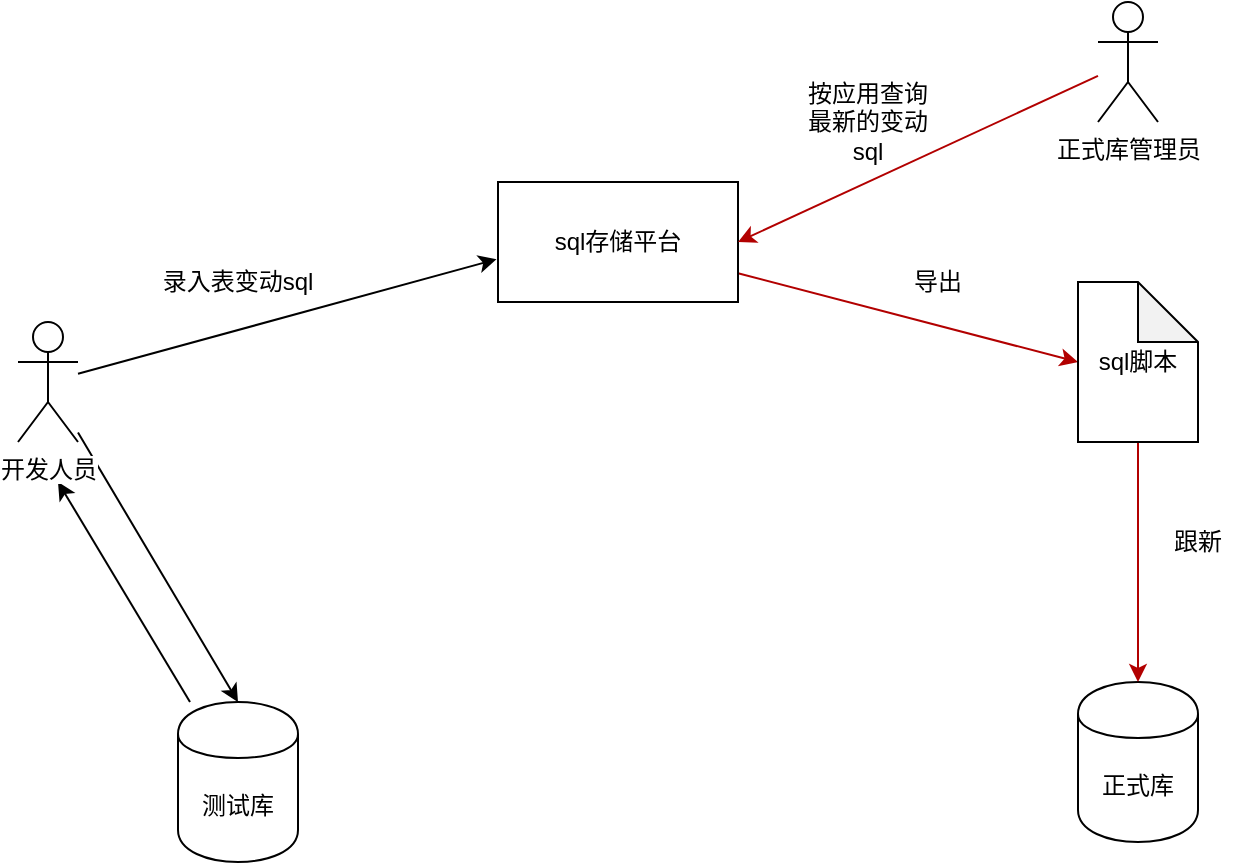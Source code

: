 <mxfile version="13.0.1" type="github">
  <diagram id="feBaYS_JQuyJnErrp1ZU" name="Page-1">
    <mxGraphModel dx="782" dy="469" grid="1" gridSize="10" guides="1" tooltips="1" connect="1" arrows="1" fold="1" page="1" pageScale="1" pageWidth="827" pageHeight="1169" math="0" shadow="0">
      <root>
        <mxCell id="0" />
        <mxCell id="1" parent="0" />
        <mxCell id="eATjFRVcw-e4WQ8gJXjm-8" style="edgeStyle=none;rounded=0;orthogonalLoop=1;jettySize=auto;html=1;" edge="1" parent="1" source="eATjFRVcw-e4WQ8gJXjm-1">
          <mxGeometry relative="1" as="geometry">
            <mxPoint x="110" y="350" as="targetPoint" />
          </mxGeometry>
        </mxCell>
        <mxCell id="eATjFRVcw-e4WQ8gJXjm-1" value="测试库" style="shape=cylinder;whiteSpace=wrap;html=1;boundedLbl=1;backgroundOutline=1;" vertex="1" parent="1">
          <mxGeometry x="170" y="460" width="60" height="80" as="geometry" />
        </mxCell>
        <mxCell id="eATjFRVcw-e4WQ8gJXjm-2" value="正式库" style="shape=cylinder;whiteSpace=wrap;html=1;boundedLbl=1;backgroundOutline=1;" vertex="1" parent="1">
          <mxGeometry x="620" y="450" width="60" height="80" as="geometry" />
        </mxCell>
        <mxCell id="eATjFRVcw-e4WQ8gJXjm-12" style="edgeStyle=none;rounded=0;orthogonalLoop=1;jettySize=auto;html=1;entryX=0;entryY=0.5;entryDx=0;entryDy=0;entryPerimeter=0;fillColor=#e51400;strokeColor=#B20000;" edge="1" parent="1" source="eATjFRVcw-e4WQ8gJXjm-3" target="eATjFRVcw-e4WQ8gJXjm-11">
          <mxGeometry relative="1" as="geometry" />
        </mxCell>
        <mxCell id="eATjFRVcw-e4WQ8gJXjm-3" value="sql存储平台" style="rounded=0;whiteSpace=wrap;html=1;" vertex="1" parent="1">
          <mxGeometry x="330" y="200" width="120" height="60" as="geometry" />
        </mxCell>
        <mxCell id="eATjFRVcw-e4WQ8gJXjm-7" style="rounded=0;orthogonalLoop=1;jettySize=auto;html=1;entryX=0.5;entryY=0;entryDx=0;entryDy=0;" edge="1" parent="1" source="eATjFRVcw-e4WQ8gJXjm-4" target="eATjFRVcw-e4WQ8gJXjm-1">
          <mxGeometry relative="1" as="geometry" />
        </mxCell>
        <mxCell id="eATjFRVcw-e4WQ8gJXjm-9" style="edgeStyle=none;rounded=0;orthogonalLoop=1;jettySize=auto;html=1;entryX=-0.006;entryY=0.644;entryDx=0;entryDy=0;entryPerimeter=0;" edge="1" parent="1" source="eATjFRVcw-e4WQ8gJXjm-4" target="eATjFRVcw-e4WQ8gJXjm-3">
          <mxGeometry relative="1" as="geometry" />
        </mxCell>
        <mxCell id="eATjFRVcw-e4WQ8gJXjm-4" value="开发人员" style="shape=umlActor;verticalLabelPosition=bottom;labelBackgroundColor=#ffffff;verticalAlign=top;html=1;outlineConnect=0;" vertex="1" parent="1">
          <mxGeometry x="90" y="270" width="30" height="60" as="geometry" />
        </mxCell>
        <mxCell id="eATjFRVcw-e4WQ8gJXjm-10" style="edgeStyle=none;rounded=0;orthogonalLoop=1;jettySize=auto;html=1;entryX=1;entryY=0.5;entryDx=0;entryDy=0;fillColor=#e51400;strokeColor=#B20000;" edge="1" parent="1" source="eATjFRVcw-e4WQ8gJXjm-6" target="eATjFRVcw-e4WQ8gJXjm-3">
          <mxGeometry relative="1" as="geometry" />
        </mxCell>
        <mxCell id="eATjFRVcw-e4WQ8gJXjm-6" value="正式库管理员" style="shape=umlActor;verticalLabelPosition=bottom;labelBackgroundColor=#ffffff;verticalAlign=top;html=1;outlineConnect=0;" vertex="1" parent="1">
          <mxGeometry x="630" y="110" width="30" height="60" as="geometry" />
        </mxCell>
        <mxCell id="eATjFRVcw-e4WQ8gJXjm-13" style="edgeStyle=none;rounded=0;orthogonalLoop=1;jettySize=auto;html=1;fillColor=#e51400;strokeColor=#B20000;" edge="1" parent="1" source="eATjFRVcw-e4WQ8gJXjm-11" target="eATjFRVcw-e4WQ8gJXjm-2">
          <mxGeometry relative="1" as="geometry" />
        </mxCell>
        <mxCell id="eATjFRVcw-e4WQ8gJXjm-11" value="sql脚本" style="shape=note;whiteSpace=wrap;html=1;backgroundOutline=1;darkOpacity=0.05;" vertex="1" parent="1">
          <mxGeometry x="620" y="250" width="60" height="80" as="geometry" />
        </mxCell>
        <mxCell id="eATjFRVcw-e4WQ8gJXjm-14" value="录入表变动sql" style="text;html=1;strokeColor=none;fillColor=none;align=center;verticalAlign=middle;whiteSpace=wrap;rounded=0;" vertex="1" parent="1">
          <mxGeometry x="145" y="240" width="110" height="20" as="geometry" />
        </mxCell>
        <mxCell id="eATjFRVcw-e4WQ8gJXjm-15" value="按应用查询最新的变动sql" style="text;html=1;strokeColor=none;fillColor=none;align=center;verticalAlign=middle;whiteSpace=wrap;rounded=0;" vertex="1" parent="1">
          <mxGeometry x="480" y="160" width="70" height="20" as="geometry" />
        </mxCell>
        <mxCell id="eATjFRVcw-e4WQ8gJXjm-16" value="导出" style="text;html=1;strokeColor=none;fillColor=none;align=center;verticalAlign=middle;whiteSpace=wrap;rounded=0;" vertex="1" parent="1">
          <mxGeometry x="530" y="240" width="40" height="20" as="geometry" />
        </mxCell>
        <mxCell id="eATjFRVcw-e4WQ8gJXjm-17" value="跟新" style="text;html=1;strokeColor=none;fillColor=none;align=center;verticalAlign=middle;whiteSpace=wrap;rounded=0;" vertex="1" parent="1">
          <mxGeometry x="660" y="370" width="40" height="20" as="geometry" />
        </mxCell>
      </root>
    </mxGraphModel>
  </diagram>
</mxfile>
